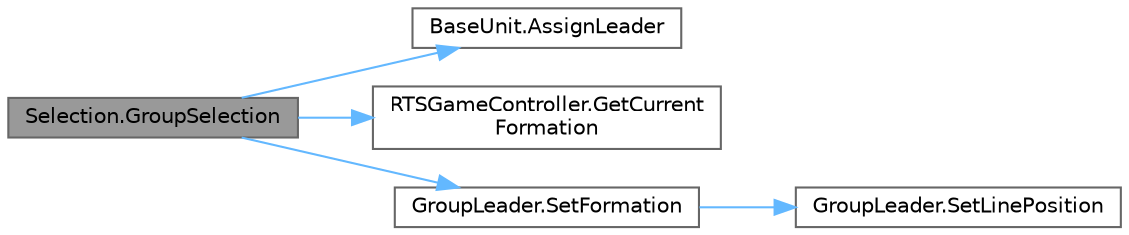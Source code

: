 digraph "Selection.GroupSelection"
{
 // LATEX_PDF_SIZE
  bgcolor="transparent";
  edge [fontname=Helvetica,fontsize=10,labelfontname=Helvetica,labelfontsize=10];
  node [fontname=Helvetica,fontsize=10,shape=box,height=0.2,width=0.4];
  rankdir="LR";
  Node1 [label="Selection.GroupSelection",height=0.2,width=0.4,color="gray40", fillcolor="grey60", style="filled", fontcolor="black",tooltip=" "];
  Node1 -> Node2 [color="steelblue1",style="solid"];
  Node2 [label="BaseUnit.AssignLeader",height=0.2,width=0.4,color="grey40", fillcolor="white", style="filled",URL="$class_base_unit.html#a00e0b72a818116d6ca14ffec46e8d69b",tooltip=" "];
  Node1 -> Node3 [color="steelblue1",style="solid"];
  Node3 [label="RTSGameController.GetCurrent\lFormation",height=0.2,width=0.4,color="grey40", fillcolor="white", style="filled",URL="$class_r_t_s_game_controller.html#a21338ade1d9507648d239ba534541a46",tooltip=" "];
  Node1 -> Node4 [color="steelblue1",style="solid"];
  Node4 [label="GroupLeader.SetFormation",height=0.2,width=0.4,color="grey40", fillcolor="white", style="filled",URL="$class_group_leader.html#ae39ef3c1f8e4b7a9676b72e491203354",tooltip=" "];
  Node4 -> Node5 [color="steelblue1",style="solid"];
  Node5 [label="GroupLeader.SetLinePosition",height=0.2,width=0.4,color="grey40", fillcolor="white", style="filled",URL="$class_group_leader.html#a0b68f07858de9d6574628c0a6674ed38",tooltip=" "];
}
